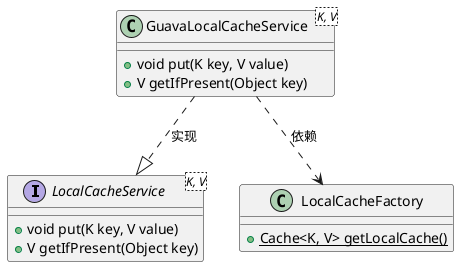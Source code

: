 @startuml
'https://plantuml.com/class-diagram


interface LocalCacheService<K, V>{
    + void put(K key, V value)
    + V getIfPresent(Object key)
}

class GuavaLocalCacheService<K, V>{
     + void put(K key, V value)
     + V getIfPresent(Object key)
}

class LocalCacheFactory{
    + {static}Cache<K, V> getLocalCache()
}

GuavaLocalCacheService ..> LocalCacheFactory : 依赖
GuavaLocalCacheService ..|> LocalCacheService : 实现

@enduml